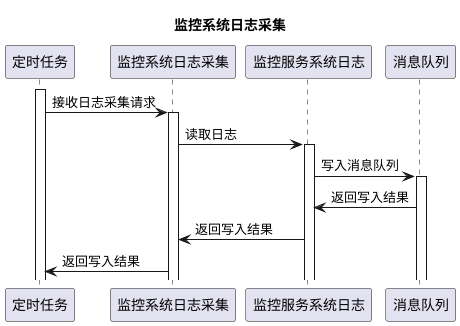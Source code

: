 @startuml
title 	监控系统日志采集


participant "定时任务" as A
participant "监控系统日志采集" as B
participant "监控服务系统日志" as C
participant "消息队列" as D


activate A


A   -> B:接收日志采集请求
activate B

B   -> C:读取日志
activate C

C -> D:写入消息队列
activate D

D -> C:返回写入结果
C -> B:返回写入结果
B -> A:返回写入结果

@enduml